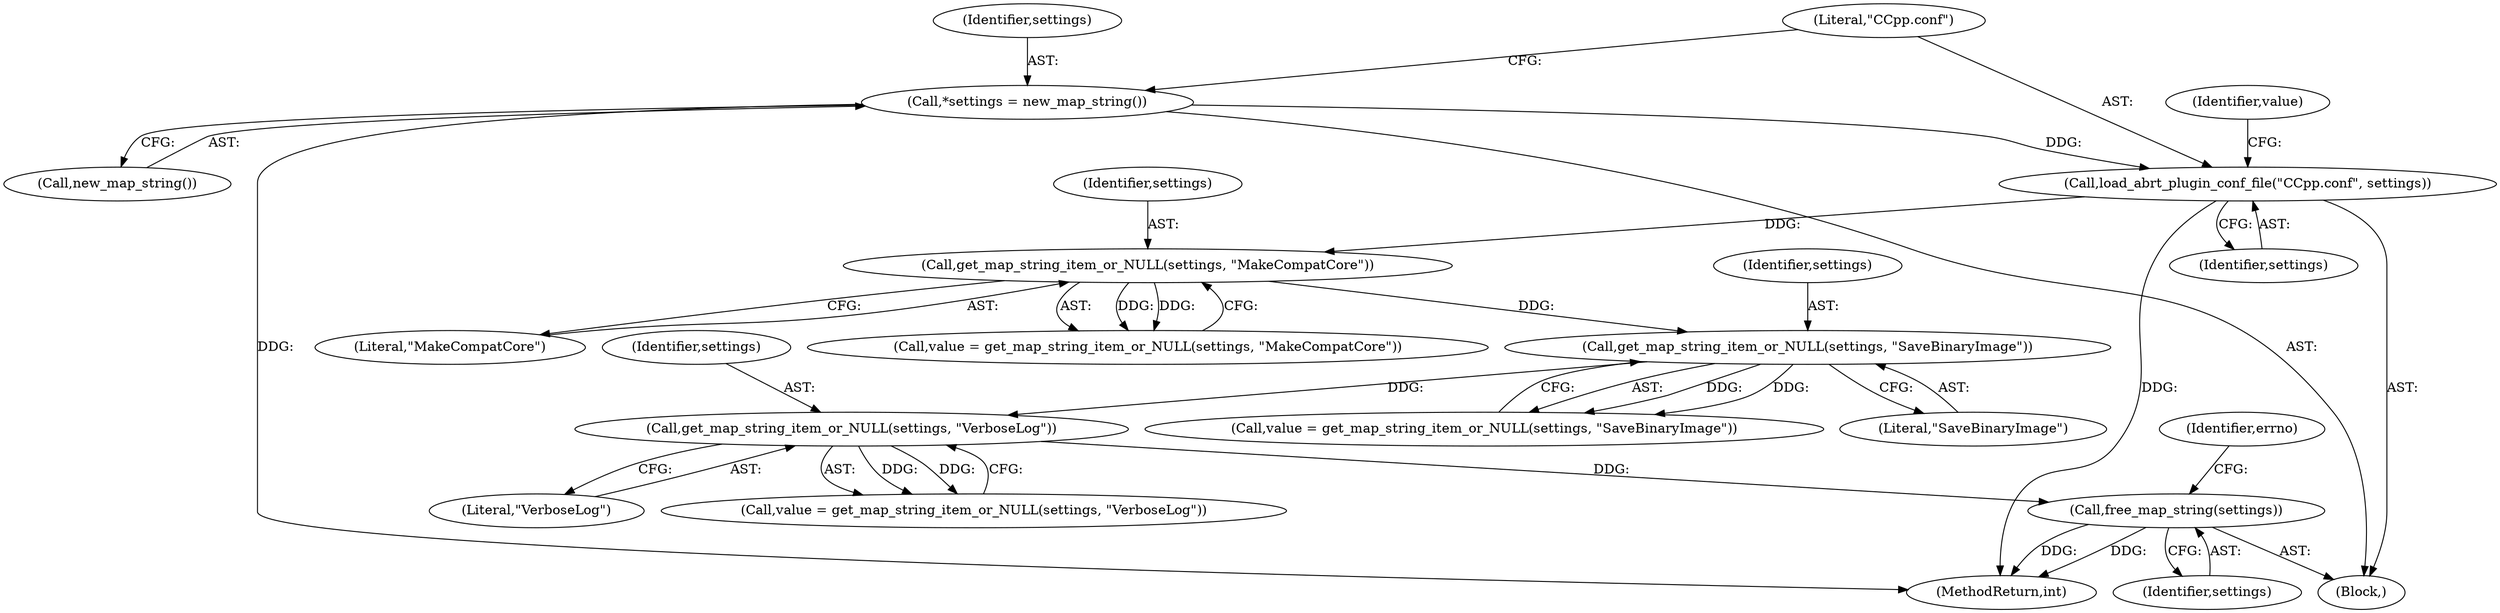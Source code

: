 digraph "0_abrt_80408e9e24a1c10f85fd969e1853e0f192157f92_0@API" {
"1000251" [label="(Call,free_map_string(settings))"];
"1000242" [label="(Call,get_map_string_item_or_NULL(settings, \"VerboseLog\"))"];
"1000231" [label="(Call,get_map_string_item_or_NULL(settings, \"SaveBinaryImage\"))"];
"1000220" [label="(Call,get_map_string_item_or_NULL(settings, \"MakeCompatCore\"))"];
"1000214" [label="(Call,load_abrt_plugin_conf_file(\"CCpp.conf\", settings))"];
"1000211" [label="(Call,*settings = new_map_string())"];
"1000251" [label="(Call,free_map_string(settings))"];
"1000218" [label="(Call,value = get_map_string_item_or_NULL(settings, \"MakeCompatCore\"))"];
"1000233" [label="(Literal,\"SaveBinaryImage\")"];
"1000216" [label="(Identifier,settings)"];
"1000231" [label="(Call,get_map_string_item_or_NULL(settings, \"SaveBinaryImage\"))"];
"1000213" [label="(Call,new_map_string())"];
"1000215" [label="(Literal,\"CCpp.conf\")"];
"1000240" [label="(Call,value = get_map_string_item_or_NULL(settings, \"VerboseLog\"))"];
"1000243" [label="(Identifier,settings)"];
"1000220" [label="(Call,get_map_string_item_or_NULL(settings, \"MakeCompatCore\"))"];
"1000212" [label="(Identifier,settings)"];
"1001180" [label="(MethodReturn,int)"];
"1000242" [label="(Call,get_map_string_item_or_NULL(settings, \"VerboseLog\"))"];
"1000222" [label="(Literal,\"MakeCompatCore\")"];
"1000254" [label="(Identifier,errno)"];
"1000221" [label="(Identifier,settings)"];
"1000219" [label="(Identifier,value)"];
"1000209" [label="(Block,)"];
"1000229" [label="(Call,value = get_map_string_item_or_NULL(settings, \"SaveBinaryImage\"))"];
"1000214" [label="(Call,load_abrt_plugin_conf_file(\"CCpp.conf\", settings))"];
"1000232" [label="(Identifier,settings)"];
"1000211" [label="(Call,*settings = new_map_string())"];
"1000244" [label="(Literal,\"VerboseLog\")"];
"1000252" [label="(Identifier,settings)"];
"1000251" -> "1000209"  [label="AST: "];
"1000251" -> "1000252"  [label="CFG: "];
"1000252" -> "1000251"  [label="AST: "];
"1000254" -> "1000251"  [label="CFG: "];
"1000251" -> "1001180"  [label="DDG: "];
"1000251" -> "1001180"  [label="DDG: "];
"1000242" -> "1000251"  [label="DDG: "];
"1000242" -> "1000240"  [label="AST: "];
"1000242" -> "1000244"  [label="CFG: "];
"1000243" -> "1000242"  [label="AST: "];
"1000244" -> "1000242"  [label="AST: "];
"1000240" -> "1000242"  [label="CFG: "];
"1000242" -> "1000240"  [label="DDG: "];
"1000242" -> "1000240"  [label="DDG: "];
"1000231" -> "1000242"  [label="DDG: "];
"1000231" -> "1000229"  [label="AST: "];
"1000231" -> "1000233"  [label="CFG: "];
"1000232" -> "1000231"  [label="AST: "];
"1000233" -> "1000231"  [label="AST: "];
"1000229" -> "1000231"  [label="CFG: "];
"1000231" -> "1000229"  [label="DDG: "];
"1000231" -> "1000229"  [label="DDG: "];
"1000220" -> "1000231"  [label="DDG: "];
"1000220" -> "1000218"  [label="AST: "];
"1000220" -> "1000222"  [label="CFG: "];
"1000221" -> "1000220"  [label="AST: "];
"1000222" -> "1000220"  [label="AST: "];
"1000218" -> "1000220"  [label="CFG: "];
"1000220" -> "1000218"  [label="DDG: "];
"1000220" -> "1000218"  [label="DDG: "];
"1000214" -> "1000220"  [label="DDG: "];
"1000214" -> "1000209"  [label="AST: "];
"1000214" -> "1000216"  [label="CFG: "];
"1000215" -> "1000214"  [label="AST: "];
"1000216" -> "1000214"  [label="AST: "];
"1000219" -> "1000214"  [label="CFG: "];
"1000214" -> "1001180"  [label="DDG: "];
"1000211" -> "1000214"  [label="DDG: "];
"1000211" -> "1000209"  [label="AST: "];
"1000211" -> "1000213"  [label="CFG: "];
"1000212" -> "1000211"  [label="AST: "];
"1000213" -> "1000211"  [label="AST: "];
"1000215" -> "1000211"  [label="CFG: "];
"1000211" -> "1001180"  [label="DDG: "];
}
